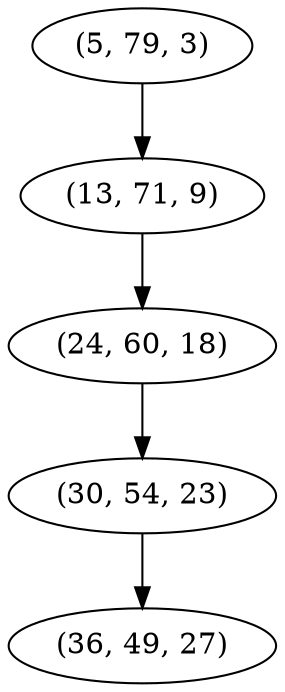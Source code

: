 digraph tree {
    "(5, 79, 3)";
    "(13, 71, 9)";
    "(24, 60, 18)";
    "(30, 54, 23)";
    "(36, 49, 27)";
    "(5, 79, 3)" -> "(13, 71, 9)";
    "(13, 71, 9)" -> "(24, 60, 18)";
    "(24, 60, 18)" -> "(30, 54, 23)";
    "(30, 54, 23)" -> "(36, 49, 27)";
}
